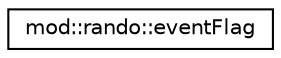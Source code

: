 digraph "Graphical Class Hierarchy"
{
 // LATEX_PDF_SIZE
  edge [fontname="Helvetica",fontsize="10",labelfontname="Helvetica",labelfontsize="10"];
  node [fontname="Helvetica",fontsize="10",shape=record];
  rankdir="LR";
  Node0 [label="mod::rando::eventFlag",height=0.2,width=0.4,color="black", fillcolor="white", style="filled",URL="$d6/d88/structmod_1_1rando_1_1eventFlag.html",tooltip=" "];
}
